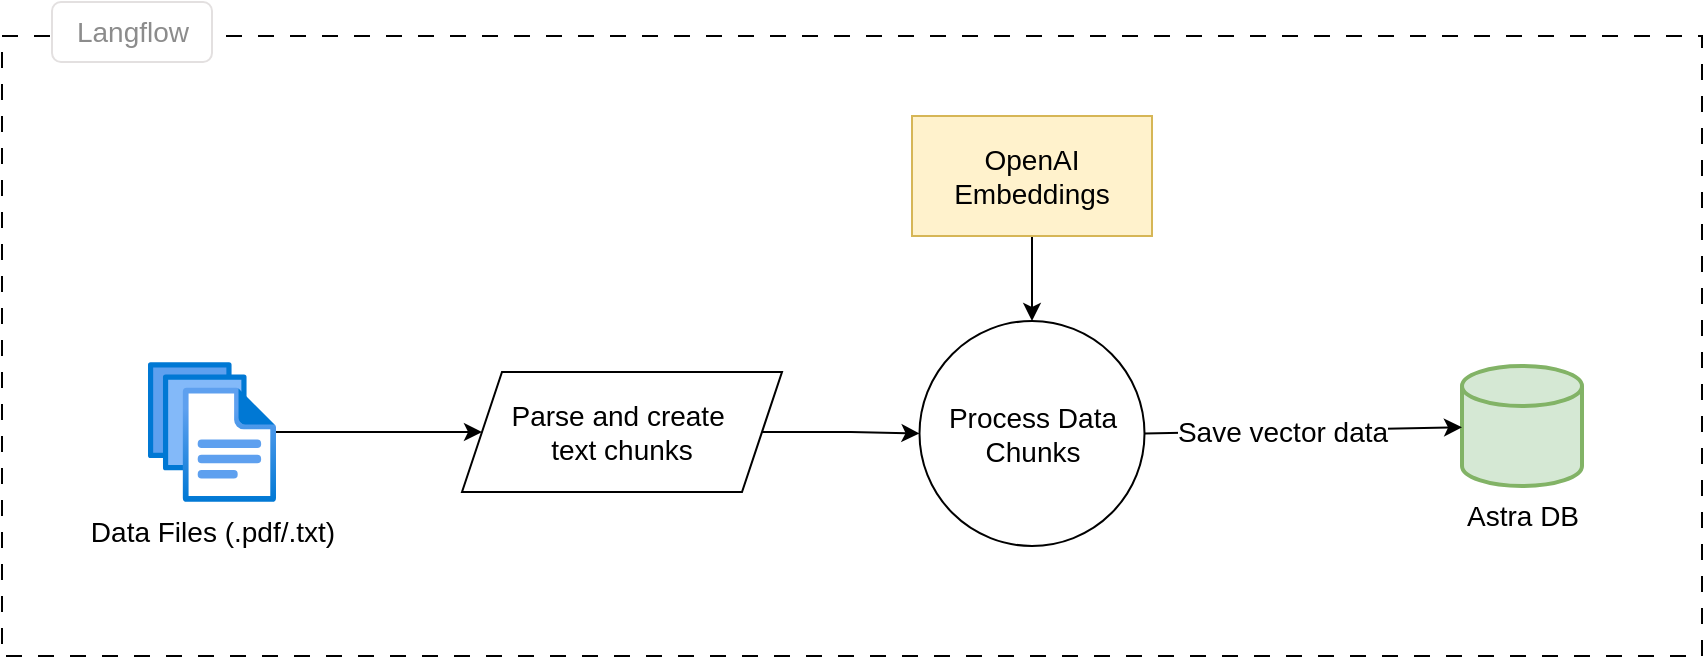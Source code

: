 <mxfile version="24.7.17" pages="2">
  <diagram name="Load RAG Data" id="BsMbt4ji14B_YyCdlJfl">
    <mxGraphModel dx="954" dy="615" grid="1" gridSize="10" guides="1" tooltips="1" connect="1" arrows="1" fold="1" page="1" pageScale="1" pageWidth="2336" pageHeight="1654" math="0" shadow="0">
      <root>
        <mxCell id="b9Ku8RGkFvuVvjZ_D7EI-0" />
        <mxCell id="b9Ku8RGkFvuVvjZ_D7EI-1" parent="b9Ku8RGkFvuVvjZ_D7EI-0" />
        <mxCell id="F3fMT-CKTL7qS3s8__zB-1" value="" style="rounded=0;whiteSpace=wrap;html=1;dashed=1;dashPattern=8 8;fillColor=none;" vertex="1" parent="b9Ku8RGkFvuVvjZ_D7EI-1">
          <mxGeometry x="120" y="217" width="850" height="310" as="geometry" />
        </mxCell>
        <mxCell id="b9Ku8RGkFvuVvjZ_D7EI-8" value="" style="group" vertex="1" connectable="0" parent="b9Ku8RGkFvuVvjZ_D7EI-1">
          <mxGeometry x="150" y="380" width="150" height="100" as="geometry" />
        </mxCell>
        <mxCell id="b9Ku8RGkFvuVvjZ_D7EI-9" value="" style="image;aspect=fixed;html=1;points=[];align=center;fontSize=12;image=img/lib/azure2/general/Files.svg;" vertex="1" parent="b9Ku8RGkFvuVvjZ_D7EI-8">
          <mxGeometry x="43" width="64" height="70" as="geometry" />
        </mxCell>
        <mxCell id="b9Ku8RGkFvuVvjZ_D7EI-10" value="Data Files (.pdf/.txt)" style="text;html=1;align=center;verticalAlign=middle;resizable=0;points=[];autosize=1;strokeColor=none;fillColor=none;fontSize=14;" vertex="1" parent="b9Ku8RGkFvuVvjZ_D7EI-8">
          <mxGeometry y="70" width="150" height="30" as="geometry" />
        </mxCell>
        <mxCell id="b9Ku8RGkFvuVvjZ_D7EI-11" style="edgeStyle=orthogonalEdgeStyle;rounded=0;orthogonalLoop=1;jettySize=auto;html=1;exitX=1;exitY=0.5;exitDx=0;exitDy=0;entryX=0;entryY=0.5;entryDx=0;entryDy=0;" edge="1" parent="b9Ku8RGkFvuVvjZ_D7EI-1" source="b9Ku8RGkFvuVvjZ_D7EI-12" target="b9Ku8RGkFvuVvjZ_D7EI-22">
          <mxGeometry relative="1" as="geometry">
            <mxPoint x="740" y="411.778" as="targetPoint" />
          </mxGeometry>
        </mxCell>
        <mxCell id="b9Ku8RGkFvuVvjZ_D7EI-12" value="Parse and create&amp;nbsp;&lt;div style=&quot;font-size: 14px;&quot;&gt;text chunks&lt;/div&gt;" style="shape=parallelogram;perimeter=parallelogramPerimeter;whiteSpace=wrap;html=1;fixedSize=1;fontSize=14;" vertex="1" parent="b9Ku8RGkFvuVvjZ_D7EI-1">
          <mxGeometry x="350" y="385" width="160" height="60" as="geometry" />
        </mxCell>
        <mxCell id="b9Ku8RGkFvuVvjZ_D7EI-13" style="edgeStyle=orthogonalEdgeStyle;rounded=0;orthogonalLoop=1;jettySize=auto;html=1;" edge="1" parent="b9Ku8RGkFvuVvjZ_D7EI-1" source="b9Ku8RGkFvuVvjZ_D7EI-9" target="b9Ku8RGkFvuVvjZ_D7EI-12">
          <mxGeometry relative="1" as="geometry" />
        </mxCell>
        <mxCell id="b9Ku8RGkFvuVvjZ_D7EI-14" value="" style="group" vertex="1" connectable="0" parent="b9Ku8RGkFvuVvjZ_D7EI-1">
          <mxGeometry x="840" y="382" width="80" height="90" as="geometry" />
        </mxCell>
        <mxCell id="b9Ku8RGkFvuVvjZ_D7EI-15" value="" style="strokeWidth=2;html=1;shape=mxgraph.flowchart.database;whiteSpace=wrap;fillColor=#d5e8d4;strokeColor=#82b366;" vertex="1" parent="b9Ku8RGkFvuVvjZ_D7EI-14">
          <mxGeometry x="10" width="60" height="60" as="geometry" />
        </mxCell>
        <mxCell id="b9Ku8RGkFvuVvjZ_D7EI-16" value="&lt;font style=&quot;font-size: 14px;&quot;&gt;Astra DB&lt;/font&gt;" style="text;html=1;align=center;verticalAlign=middle;resizable=0;points=[];autosize=1;strokeColor=none;fillColor=none;" vertex="1" parent="b9Ku8RGkFvuVvjZ_D7EI-14">
          <mxGeometry y="60" width="80" height="30" as="geometry" />
        </mxCell>
        <mxCell id="F3fMT-CKTL7qS3s8__zB-0" style="edgeStyle=orthogonalEdgeStyle;rounded=0;orthogonalLoop=1;jettySize=auto;html=1;exitX=0.5;exitY=1;exitDx=0;exitDy=0;" edge="1" parent="b9Ku8RGkFvuVvjZ_D7EI-1" source="b9Ku8RGkFvuVvjZ_D7EI-19" target="b9Ku8RGkFvuVvjZ_D7EI-22">
          <mxGeometry relative="1" as="geometry" />
        </mxCell>
        <mxCell id="b9Ku8RGkFvuVvjZ_D7EI-19" value="OpenAI Embeddings" style="rounded=0;whiteSpace=wrap;html=1;fontSize=14;fillColor=#fff2cc;strokeColor=#d6b656;" vertex="1" parent="b9Ku8RGkFvuVvjZ_D7EI-1">
          <mxGeometry x="575" y="257" width="120" height="60" as="geometry" />
        </mxCell>
        <mxCell id="b9Ku8RGkFvuVvjZ_D7EI-20" style="rounded=0;orthogonalLoop=1;jettySize=auto;html=1;exitX=1;exitY=0.5;exitDx=0;exitDy=0;" edge="1" parent="b9Ku8RGkFvuVvjZ_D7EI-1" source="b9Ku8RGkFvuVvjZ_D7EI-22" target="b9Ku8RGkFvuVvjZ_D7EI-15">
          <mxGeometry relative="1" as="geometry" />
        </mxCell>
        <mxCell id="b9Ku8RGkFvuVvjZ_D7EI-21" value="&lt;font style=&quot;font-size: 14px;&quot;&gt;Save vector data&lt;/font&gt;" style="edgeLabel;html=1;align=center;verticalAlign=middle;resizable=0;points=[];" vertex="1" connectable="0" parent="b9Ku8RGkFvuVvjZ_D7EI-20">
          <mxGeometry x="-0.133" relative="1" as="geometry">
            <mxPoint as="offset" />
          </mxGeometry>
        </mxCell>
        <mxCell id="b9Ku8RGkFvuVvjZ_D7EI-22" value="Process Data Chunks" style="ellipse;whiteSpace=wrap;html=1;aspect=fixed;fontSize=14;" vertex="1" parent="b9Ku8RGkFvuVvjZ_D7EI-1">
          <mxGeometry x="578.75" y="359.5" width="112.5" height="112.5" as="geometry" />
        </mxCell>
        <mxCell id="F3fMT-CKTL7qS3s8__zB-2" value="&lt;font color=&quot;#8c8c8c&quot;&gt;Langflow&lt;/font&gt;" style="text;html=1;align=center;verticalAlign=middle;resizable=0;points=[];autosize=1;rounded=1;fillColor=default;strokeColor=#E3E0E0;fontSize=14;" vertex="1" parent="b9Ku8RGkFvuVvjZ_D7EI-1">
          <mxGeometry x="145" y="200" width="80" height="30" as="geometry" />
        </mxCell>
      </root>
    </mxGraphModel>
  </diagram>
  <diagram name="OpenAI RAG based chatbot" id="Zu7J9YR8eoMOMOlR4Qcc">
    <mxGraphModel dx="954" dy="615" grid="1" gridSize="10" guides="1" tooltips="1" connect="1" arrows="1" fold="1" page="1" pageScale="1" pageWidth="2336" pageHeight="1654" math="0" shadow="0">
      <root>
        <mxCell id="1HLmYxgNSVdrPW6AYj-o-0" />
        <mxCell id="1HLmYxgNSVdrPW6AYj-o-1" parent="1HLmYxgNSVdrPW6AYj-o-0" />
        <mxCell id="xd7G41vaDAuOxPMvOogO-1" value="" style="rounded=0;whiteSpace=wrap;html=1;fillColor=none;strokeColor=default;dashed=1;dashPattern=8 8;" parent="1HLmYxgNSVdrPW6AYj-o-1" vertex="1">
          <mxGeometry x="1270" y="110" width="340" height="480" as="geometry" />
        </mxCell>
        <mxCell id="Pa0brJ_pC3SU7Nov7lrJ-47" style="rounded=0;orthogonalLoop=1;jettySize=auto;html=1;exitX=0.5;exitY=1;exitDx=0;exitDy=0;entryX=0.5;entryY=0;entryDx=0;entryDy=0;" parent="1HLmYxgNSVdrPW6AYj-o-1" edge="1">
          <mxGeometry relative="1" as="geometry">
            <mxPoint x="1550.0" y="352.0" as="sourcePoint" />
          </mxGeometry>
        </mxCell>
        <mxCell id="1HLmYxgNSVdrPW6AYj-o-28" style="rounded=0;orthogonalLoop=1;jettySize=auto;html=1;exitX=0.5;exitY=1;exitDx=0;exitDy=0;entryX=0.5;entryY=0;entryDx=0;entryDy=0;" parent="1HLmYxgNSVdrPW6AYj-o-1" source="1HLmYxgNSVdrPW6AYj-o-30" target="Pa0brJ_pC3SU7Nov7lrJ-50" edge="1">
          <mxGeometry relative="1" as="geometry">
            <mxPoint x="1550.0" y="346" as="targetPoint" />
          </mxGeometry>
        </mxCell>
        <mxCell id="1HLmYxgNSVdrPW6AYj-o-29" value="&lt;font color=&quot;#737373&quot;&gt;Context Data&lt;/font&gt;" style="edgeLabel;html=1;align=center;verticalAlign=middle;resizable=0;points=[];fontSize=12;" parent="1HLmYxgNSVdrPW6AYj-o-28" vertex="1" connectable="0">
          <mxGeometry y="3" relative="1" as="geometry">
            <mxPoint x="-5" y="-7" as="offset" />
          </mxGeometry>
        </mxCell>
        <mxCell id="1HLmYxgNSVdrPW6AYj-o-30" value="&lt;font style=&quot;font-size: 12px;&quot;&gt;Search in Astra DB&lt;/font&gt;" style="ellipse;whiteSpace=wrap;html=1;fontSize=14;rounded=0;fillColor=#ffe6cc;strokeColor=#d79b00;" parent="1HLmYxgNSVdrPW6AYj-o-1" vertex="1">
          <mxGeometry x="1460" y="207" width="80" height="80" as="geometry" />
        </mxCell>
        <mxCell id="Pa0brJ_pC3SU7Nov7lrJ-0" value="" style="group" parent="1HLmYxgNSVdrPW6AYj-o-1" vertex="1" connectable="0">
          <mxGeometry x="1721" y="196" width="80" height="130" as="geometry" />
        </mxCell>
        <mxCell id="Pa0brJ_pC3SU7Nov7lrJ-1" value="" style="strokeWidth=2;html=1;shape=mxgraph.flowchart.database;whiteSpace=wrap;fillColor=#ffe6cc;strokeColor=#d79b00;" parent="Pa0brJ_pC3SU7Nov7lrJ-0" vertex="1">
          <mxGeometry x="-46" y="8" width="60" height="86.667" as="geometry" />
        </mxCell>
        <mxCell id="Pa0brJ_pC3SU7Nov7lrJ-2" value="&lt;font style=&quot;font-size: 14px;&quot;&gt;Astra DB&lt;/font&gt;" style="text;html=1;align=center;verticalAlign=middle;resizable=0;points=[];autosize=1;strokeColor=none;fillColor=none;" parent="Pa0brJ_pC3SU7Nov7lrJ-0" vertex="1">
          <mxGeometry x="-56" y="93.667" width="80" height="30" as="geometry" />
        </mxCell>
        <mxCell id="Pa0brJ_pC3SU7Nov7lrJ-43" style="edgeStyle=orthogonalEdgeStyle;rounded=0;orthogonalLoop=1;jettySize=auto;html=1;entryX=0.5;entryY=0;entryDx=0;entryDy=0;" parent="1HLmYxgNSVdrPW6AYj-o-1" source="Pa0brJ_pC3SU7Nov7lrJ-3" target="1HLmYxgNSVdrPW6AYj-o-30" edge="1">
          <mxGeometry relative="1" as="geometry" />
        </mxCell>
        <mxCell id="Pa0brJ_pC3SU7Nov7lrJ-3" value="OpenAI Embeddings" style="rounded=1;whiteSpace=wrap;html=1;fontSize=12;fillColor=#d5e8d4;strokeColor=#82b366;" parent="1HLmYxgNSVdrPW6AYj-o-1" vertex="1">
          <mxGeometry x="1430" y="134" width="140" height="40" as="geometry" />
        </mxCell>
        <mxCell id="Pa0brJ_pC3SU7Nov7lrJ-13" value="" style="group" parent="1HLmYxgNSVdrPW6AYj-o-1" vertex="1" connectable="0">
          <mxGeometry x="543" y="212" width="150" height="150" as="geometry" />
        </mxCell>
        <mxCell id="Pa0brJ_pC3SU7Nov7lrJ-8" value="&lt;font style=&quot;font-size: 14px;&quot;&gt;Browser&lt;/font&gt;" style="text;html=1;align=center;verticalAlign=middle;resizable=0;points=[];autosize=1;strokeColor=none;fillColor=none;" parent="Pa0brJ_pC3SU7Nov7lrJ-13" vertex="1">
          <mxGeometry x="25" y="103" width="70" height="30" as="geometry" />
        </mxCell>
        <mxCell id="Pa0brJ_pC3SU7Nov7lrJ-12" value="" style="shape=image;verticalLabelPosition=bottom;labelBackgroundColor=default;verticalAlign=top;aspect=fixed;imageAspect=0;image=https://cdn-icons-png.freepik.com/512/8576/8576378.png;" parent="Pa0brJ_pC3SU7Nov7lrJ-13" vertex="1">
          <mxGeometry width="120" height="120" as="geometry" />
        </mxCell>
        <mxCell id="Pa0brJ_pC3SU7Nov7lrJ-18" value="&lt;div&gt;&lt;span style=&quot;background-color: initial;&quot;&gt;https://knowyourbill.pages.dev&lt;/span&gt;&lt;br&gt;&lt;/div&gt;" style="text;html=1;align=center;verticalAlign=middle;resizable=0;points=[];autosize=1;strokeColor=none;fillColor=none;" parent="Pa0brJ_pC3SU7Nov7lrJ-13" vertex="1">
          <mxGeometry x="-30" y="123" width="180" height="30" as="geometry" />
        </mxCell>
        <mxCell id="Pa0brJ_pC3SU7Nov7lrJ-16" value="" style="group" parent="1HLmYxgNSVdrPW6AYj-o-1" vertex="1" connectable="0">
          <mxGeometry x="402" y="230" width="78" height="108" as="geometry" />
        </mxCell>
        <mxCell id="Pa0brJ_pC3SU7Nov7lrJ-14" value="" style="sketch=0;outlineConnect=0;fontColor=#232F3E;gradientColor=none;fillColor=#232F3D;strokeColor=none;dashed=0;verticalLabelPosition=bottom;verticalAlign=top;align=center;html=1;fontSize=12;fontStyle=0;aspect=fixed;pointerEvents=1;shape=mxgraph.aws4.user;" parent="Pa0brJ_pC3SU7Nov7lrJ-16" vertex="1">
          <mxGeometry width="78" height="78" as="geometry" />
        </mxCell>
        <mxCell id="Pa0brJ_pC3SU7Nov7lrJ-15" value="User" style="text;html=1;align=center;verticalAlign=middle;resizable=0;points=[];autosize=1;strokeColor=none;fillColor=none;fontSize=14;" parent="Pa0brJ_pC3SU7Nov7lrJ-16" vertex="1">
          <mxGeometry x="10" y="78" width="50" height="30" as="geometry" />
        </mxCell>
        <mxCell id="Pa0brJ_pC3SU7Nov7lrJ-17" style="rounded=0;orthogonalLoop=1;jettySize=auto;html=1;" parent="1HLmYxgNSVdrPW6AYj-o-1" source="Pa0brJ_pC3SU7Nov7lrJ-14" target="Pa0brJ_pC3SU7Nov7lrJ-12" edge="1">
          <mxGeometry relative="1" as="geometry">
            <mxPoint x="523" y="279" as="targetPoint" />
          </mxGeometry>
        </mxCell>
        <mxCell id="Pa0brJ_pC3SU7Nov7lrJ-28" style="edgeStyle=orthogonalEdgeStyle;rounded=0;orthogonalLoop=1;jettySize=auto;html=1;exitX=0.5;exitY=0;exitDx=0;exitDy=0;entryX=0.5;entryY=0;entryDx=0;entryDy=0;" parent="1HLmYxgNSVdrPW6AYj-o-1" source="Pa0brJ_pC3SU7Nov7lrJ-12" target="Pa0brJ_pC3SU7Nov7lrJ-22" edge="1">
          <mxGeometry relative="1" as="geometry">
            <mxPoint x="760" y="150" as="sourcePoint" />
            <Array as="points">
              <mxPoint x="600" y="212" />
              <mxPoint x="600" y="150" />
              <mxPoint x="940" y="150" />
            </Array>
          </mxGeometry>
        </mxCell>
        <mxCell id="Pa0brJ_pC3SU7Nov7lrJ-27" value="" style="group" parent="1HLmYxgNSVdrPW6AYj-o-1" vertex="1" connectable="0">
          <mxGeometry x="870" y="236" width="140" height="92" as="geometry" />
        </mxCell>
        <mxCell id="Pa0brJ_pC3SU7Nov7lrJ-22" value="Cloudflare Pages" style="rounded=1;whiteSpace=wrap;html=1;fillColor=#fff2cc;strokeColor=#d6b656;" parent="Pa0brJ_pC3SU7Nov7lrJ-27" vertex="1">
          <mxGeometry width="140" height="60" as="geometry" />
        </mxCell>
        <mxCell id="Pa0brJ_pC3SU7Nov7lrJ-26" value="&lt;font style=&quot;font-size: 12px;&quot;&gt;Frontend Server&lt;/font&gt;" style="text;html=1;align=center;verticalAlign=middle;resizable=0;points=[];autosize=1;strokeColor=none;fillColor=none;" parent="Pa0brJ_pC3SU7Nov7lrJ-27" vertex="1">
          <mxGeometry x="15" y="62" width="110" height="30" as="geometry" />
        </mxCell>
        <mxCell id="Pa0brJ_pC3SU7Nov7lrJ-21" value="" style="rounded=0;whiteSpace=wrap;html=1;dashed=1;fillColor=none;dashPattern=8 8;" parent="1HLmYxgNSVdrPW6AYj-o-1" vertex="1">
          <mxGeometry x="827" y="180" width="243" height="410" as="geometry" />
        </mxCell>
        <mxCell id="Pa0brJ_pC3SU7Nov7lrJ-33" style="rounded=0;orthogonalLoop=1;jettySize=auto;html=1;entryX=0.75;entryY=0;entryDx=0;entryDy=0;exitX=0.813;exitY=1.012;exitDx=0;exitDy=0;exitPerimeter=0;" parent="1HLmYxgNSVdrPW6AYj-o-1" source="Pa0brJ_pC3SU7Nov7lrJ-26" target="Pa0brJ_pC3SU7Nov7lrJ-31" edge="1">
          <mxGeometry relative="1" as="geometry">
            <mxPoint x="980" y="310" as="sourcePoint" />
          </mxGeometry>
        </mxCell>
        <mxCell id="Pa0brJ_pC3SU7Nov7lrJ-35" value="&lt;span style=&quot;font-size: 12px; background-color: rgb(251, 251, 251);&quot;&gt;&lt;font color=&quot;#737373&quot;&gt;API call&amp;nbsp;&lt;/font&gt;&lt;/span&gt;" style="edgeLabel;html=1;align=center;verticalAlign=middle;resizable=0;points=[];" parent="Pa0brJ_pC3SU7Nov7lrJ-33" vertex="1" connectable="0">
          <mxGeometry x="0.052" y="-2" relative="1" as="geometry">
            <mxPoint x="1" y="-2" as="offset" />
          </mxGeometry>
        </mxCell>
        <mxCell id="Pa0brJ_pC3SU7Nov7lrJ-39" value="" style="group" parent="1HLmYxgNSVdrPW6AYj-o-1" vertex="1" connectable="0">
          <mxGeometry x="869" y="417" width="140" height="92" as="geometry" />
        </mxCell>
        <mxCell id="Pa0brJ_pC3SU7Nov7lrJ-31" value="Cloudflare Functions" style="rounded=1;whiteSpace=wrap;html=1;fillColor=#fff2cc;strokeColor=#d6b656;" parent="Pa0brJ_pC3SU7Nov7lrJ-39" vertex="1">
          <mxGeometry width="140" height="60" as="geometry" />
        </mxCell>
        <mxCell id="Pa0brJ_pC3SU7Nov7lrJ-32" value="&lt;font style=&quot;font-size: 12px;&quot;&gt;Proxy Backend&lt;/font&gt;" style="text;html=1;align=center;verticalAlign=middle;resizable=0;points=[];autosize=1;strokeColor=none;fillColor=none;" parent="Pa0brJ_pC3SU7Nov7lrJ-39" vertex="1">
          <mxGeometry x="20" y="62" width="100" height="30" as="geometry" />
        </mxCell>
        <mxCell id="Pa0brJ_pC3SU7Nov7lrJ-44" style="edgeStyle=orthogonalEdgeStyle;rounded=0;orthogonalLoop=1;jettySize=auto;html=1;exitX=1;exitY=0.5;exitDx=0;exitDy=0;" parent="1HLmYxgNSVdrPW6AYj-o-1" source="Pa0brJ_pC3SU7Nov7lrJ-41" target="1HLmYxgNSVdrPW6AYj-o-30" edge="1">
          <mxGeometry relative="1" as="geometry" />
        </mxCell>
        <mxCell id="Pa0brJ_pC3SU7Nov7lrJ-46" style="edgeStyle=orthogonalEdgeStyle;rounded=0;orthogonalLoop=1;jettySize=auto;html=1;exitX=0.5;exitY=1;exitDx=0;exitDy=0;entryX=0;entryY=0.5;entryDx=0;entryDy=0;" parent="1HLmYxgNSVdrPW6AYj-o-1" source="Pa0brJ_pC3SU7Nov7lrJ-41" target="Pa0brJ_pC3SU7Nov7lrJ-50" edge="1">
          <mxGeometry relative="1" as="geometry">
            <mxPoint x="1478" y="367.5" as="targetPoint" />
          </mxGeometry>
        </mxCell>
        <mxCell id="Pa0brJ_pC3SU7Nov7lrJ-41" value="User Input" style="rounded=1;whiteSpace=wrap;html=1;fillColor=#ffe6cc;strokeColor=#d79b00;" parent="1HLmYxgNSVdrPW6AYj-o-1" vertex="1">
          <mxGeometry x="1309" y="227" width="100" height="40" as="geometry" />
        </mxCell>
        <mxCell id="Pa0brJ_pC3SU7Nov7lrJ-42" style="edgeStyle=entityRelationEdgeStyle;rounded=0;orthogonalLoop=1;jettySize=auto;html=1;exitX=1;exitY=0.5;exitDx=0;exitDy=0;entryX=0;entryY=0.5;entryDx=0;entryDy=0;elbow=vertical;" parent="1HLmYxgNSVdrPW6AYj-o-1" source="Pa0brJ_pC3SU7Nov7lrJ-31" target="Pa0brJ_pC3SU7Nov7lrJ-41" edge="1">
          <mxGeometry relative="1" as="geometry" />
        </mxCell>
        <mxCell id="Pa0brJ_pC3SU7Nov7lrJ-54" value="&lt;font color=&quot;#737373&quot;&gt;Langflow API call&lt;br&gt;with user input&lt;/font&gt;" style="edgeLabel;html=1;align=center;verticalAlign=middle;resizable=0;points=[];fontSize=12;" parent="Pa0brJ_pC3SU7Nov7lrJ-42" vertex="1" connectable="0">
          <mxGeometry x="-0.123" y="2" relative="1" as="geometry">
            <mxPoint x="32" y="-16" as="offset" />
          </mxGeometry>
        </mxCell>
        <mxCell id="Pa0brJ_pC3SU7Nov7lrJ-52" style="edgeStyle=orthogonalEdgeStyle;rounded=0;orthogonalLoop=1;jettySize=auto;html=1;exitX=0.5;exitY=1;exitDx=0;exitDy=0;entryX=0.5;entryY=0;entryDx=0;entryDy=0;" parent="1HLmYxgNSVdrPW6AYj-o-1" source="Pa0brJ_pC3SU7Nov7lrJ-48" target="Pa0brJ_pC3SU7Nov7lrJ-49" edge="1">
          <mxGeometry relative="1" as="geometry" />
        </mxCell>
        <mxCell id="Pa0brJ_pC3SU7Nov7lrJ-48" value="OpenAI LLM Model" style="rounded=1;whiteSpace=wrap;html=1;fontSize=12;fillColor=#d5e8d4;strokeColor=#82b366;" parent="1HLmYxgNSVdrPW6AYj-o-1" vertex="1">
          <mxGeometry x="1428" y="428" width="144" height="43" as="geometry" />
        </mxCell>
        <mxCell id="Pa0brJ_pC3SU7Nov7lrJ-49" value="&lt;font style=&quot;font-size: 12px;&quot;&gt;Chat Output&lt;/font&gt;" style="rounded=1;whiteSpace=wrap;html=1;fillColor=#d5e8d4;strokeColor=#82b366;" parent="1HLmYxgNSVdrPW6AYj-o-1" vertex="1">
          <mxGeometry x="1428" y="507" width="145" height="40" as="geometry" />
        </mxCell>
        <mxCell id="Pa0brJ_pC3SU7Nov7lrJ-51" style="edgeStyle=orthogonalEdgeStyle;rounded=0;orthogonalLoop=1;jettySize=auto;html=1;exitX=0.5;exitY=1;exitDx=0;exitDy=0;entryX=0.5;entryY=0;entryDx=0;entryDy=0;" parent="1HLmYxgNSVdrPW6AYj-o-1" source="Pa0brJ_pC3SU7Nov7lrJ-50" target="Pa0brJ_pC3SU7Nov7lrJ-48" edge="1">
          <mxGeometry relative="1" as="geometry" />
        </mxCell>
        <mxCell id="Pa0brJ_pC3SU7Nov7lrJ-55" value="&lt;font color=&quot;#737373&quot;&gt;Query OpenAI with prompt&lt;/font&gt;" style="edgeLabel;html=1;align=center;verticalAlign=middle;resizable=0;points=[];" parent="Pa0brJ_pC3SU7Nov7lrJ-51" vertex="1" connectable="0">
          <mxGeometry x="-0.312" relative="1" as="geometry">
            <mxPoint y="3" as="offset" />
          </mxGeometry>
        </mxCell>
        <mxCell id="Pa0brJ_pC3SU7Nov7lrJ-50" value="Create Prompt" style="rounded=1;whiteSpace=wrap;html=1;fontSize=12;fillColor=#dae8fc;strokeColor=#6c8ebf;" parent="1HLmYxgNSVdrPW6AYj-o-1" vertex="1">
          <mxGeometry x="1428" y="338" width="144" height="43" as="geometry" />
        </mxCell>
        <mxCell id="Pa0brJ_pC3SU7Nov7lrJ-56" style="rounded=0;orthogonalLoop=1;jettySize=auto;html=1;exitX=0;exitY=0.5;exitDx=0;exitDy=0;exitPerimeter=0;entryX=1;entryY=0.5;entryDx=0;entryDy=0;startArrow=classic;startFill=1;strokeColor=default;" parent="1HLmYxgNSVdrPW6AYj-o-1" source="Pa0brJ_pC3SU7Nov7lrJ-1" target="1HLmYxgNSVdrPW6AYj-o-30" edge="1">
          <mxGeometry relative="1" as="geometry" />
        </mxCell>
        <mxCell id="Pa0brJ_pC3SU7Nov7lrJ-57" style="edgeStyle=orthogonalEdgeStyle;rounded=0;orthogonalLoop=1;jettySize=auto;html=1;exitX=0;exitY=0.5;exitDx=0;exitDy=0;entryX=0.508;entryY=0.967;entryDx=0;entryDy=0;entryPerimeter=0;" parent="1HLmYxgNSVdrPW6AYj-o-1" source="Pa0brJ_pC3SU7Nov7lrJ-49" target="Pa0brJ_pC3SU7Nov7lrJ-32" edge="1">
          <mxGeometry relative="1" as="geometry" />
        </mxCell>
        <mxCell id="Pa0brJ_pC3SU7Nov7lrJ-63" value="&lt;font color=&quot;#737373&quot;&gt;Langflow API Response&lt;/font&gt;" style="edgeLabel;html=1;align=center;verticalAlign=middle;resizable=0;points=[];" parent="Pa0brJ_pC3SU7Nov7lrJ-57" vertex="1" connectable="0">
          <mxGeometry x="0.313" y="3" relative="1" as="geometry">
            <mxPoint x="71" y="-5" as="offset" />
          </mxGeometry>
        </mxCell>
        <mxCell id="Pa0brJ_pC3SU7Nov7lrJ-59" value="&lt;b style=&quot;forced-color-adjust: none; font-family: Helvetica; font-style: normal; font-variant-ligatures: normal; font-variant-caps: normal; letter-spacing: normal; orphans: 2; text-indent: 0px; text-transform: none; widows: 2; word-spacing: 0px; -webkit-text-stroke-width: 0px; white-space: normal; text-decoration-thickness: initial; text-decoration-style: initial; text-decoration-color: initial; font-size: 14px; background-color: rgb(251, 251, 251);&quot;&gt;&lt;font color=&quot;#737373&quot;&gt;User Input&amp;nbsp;&lt;/font&gt;&lt;/b&gt;&lt;div style=&quot;forced-color-adjust: none; font-family: Helvetica; font-style: normal; font-variant-ligatures: normal; font-variant-caps: normal; font-weight: 400; letter-spacing: normal; orphans: 2; text-indent: 0px; text-transform: none; widows: 2; word-spacing: 0px; -webkit-text-stroke-width: 0px; white-space: normal; text-decoration-thickness: initial; text-decoration-style: initial; text-decoration-color: initial; font-size: 14px; background-color: rgb(251, 251, 251);&quot;&gt;&lt;font color=&quot;#737373&quot;&gt;e.g List all bills in New Jersey&lt;/font&gt;&lt;/div&gt;" style="text;whiteSpace=wrap;html=1;align=center;" parent="1HLmYxgNSVdrPW6AYj-o-1" vertex="1">
          <mxGeometry x="700" y="100" width="210" height="60" as="geometry" />
        </mxCell>
        <mxCell id="Pa0brJ_pC3SU7Nov7lrJ-61" style="rounded=0;orthogonalLoop=1;jettySize=auto;html=1;entryX=0.219;entryY=-0.002;entryDx=0;entryDy=0;exitX=0.135;exitY=1.038;exitDx=0;exitDy=0;exitPerimeter=0;entryPerimeter=0;endArrow=none;endFill=0;startArrow=classic;startFill=1;" parent="1HLmYxgNSVdrPW6AYj-o-1" source="Pa0brJ_pC3SU7Nov7lrJ-26" target="Pa0brJ_pC3SU7Nov7lrJ-31" edge="1">
          <mxGeometry relative="1" as="geometry">
            <mxPoint x="900" y="300" as="sourcePoint" />
            <mxPoint x="900" y="366" as="targetPoint" />
          </mxGeometry>
        </mxCell>
        <mxCell id="Pa0brJ_pC3SU7Nov7lrJ-62" value="&lt;span style=&quot;font-size: 12px; background-color: rgb(251, 251, 251);&quot;&gt;&lt;font color=&quot;#737373&quot;&gt;API &lt;br&gt;Response&lt;/font&gt;&lt;/span&gt;" style="edgeLabel;html=1;align=center;verticalAlign=middle;resizable=0;points=[];" parent="Pa0brJ_pC3SU7Nov7lrJ-61" vertex="1" connectable="0">
          <mxGeometry x="0.052" y="-2" relative="1" as="geometry">
            <mxPoint x="1" as="offset" />
          </mxGeometry>
        </mxCell>
        <mxCell id="Pa0brJ_pC3SU7Nov7lrJ-64" style="edgeStyle=orthogonalEdgeStyle;rounded=0;orthogonalLoop=1;jettySize=auto;html=1;exitX=0;exitY=0.5;exitDx=0;exitDy=0;entryX=0.975;entryY=0.45;entryDx=0;entryDy=0;entryPerimeter=0;" parent="1HLmYxgNSVdrPW6AYj-o-1" source="Pa0brJ_pC3SU7Nov7lrJ-22" target="Pa0brJ_pC3SU7Nov7lrJ-12" edge="1">
          <mxGeometry relative="1" as="geometry" />
        </mxCell>
        <mxCell id="Pa0brJ_pC3SU7Nov7lrJ-67" value="&lt;span style=&quot;font-size: 12px; background-color: rgb(251, 251, 251);&quot;&gt;&lt;font color=&quot;#737373&quot;&gt;Response to User Input&lt;/font&gt;&lt;/span&gt;" style="edgeLabel;html=1;align=center;verticalAlign=middle;resizable=0;points=[];" parent="Pa0brJ_pC3SU7Nov7lrJ-64" vertex="1" connectable="0">
          <mxGeometry x="0.096" relative="1" as="geometry">
            <mxPoint x="-4" as="offset" />
          </mxGeometry>
        </mxCell>
        <mxCell id="xd7G41vaDAuOxPMvOogO-0" value="&lt;font color=&quot;#8c8c8c&quot;&gt;Cloudflare&lt;/font&gt;" style="text;html=1;align=center;verticalAlign=middle;resizable=0;points=[];autosize=1;rounded=1;fillColor=default;strokeColor=#E3E0E0;fontSize=14;" parent="1HLmYxgNSVdrPW6AYj-o-1" vertex="1">
          <mxGeometry x="849" y="572" width="90" height="30" as="geometry" />
        </mxCell>
        <mxCell id="xd7G41vaDAuOxPMvOogO-2" value="&lt;font color=&quot;#8c8c8c&quot;&gt;Langflow&lt;/font&gt;" style="text;html=1;align=center;verticalAlign=middle;resizable=0;points=[];autosize=1;rounded=1;fillColor=default;strokeColor=#E3E0E0;fontSize=14;" parent="1HLmYxgNSVdrPW6AYj-o-1" vertex="1">
          <mxGeometry x="1295" y="572" width="80" height="30" as="geometry" />
        </mxCell>
      </root>
    </mxGraphModel>
  </diagram>
</mxfile>
